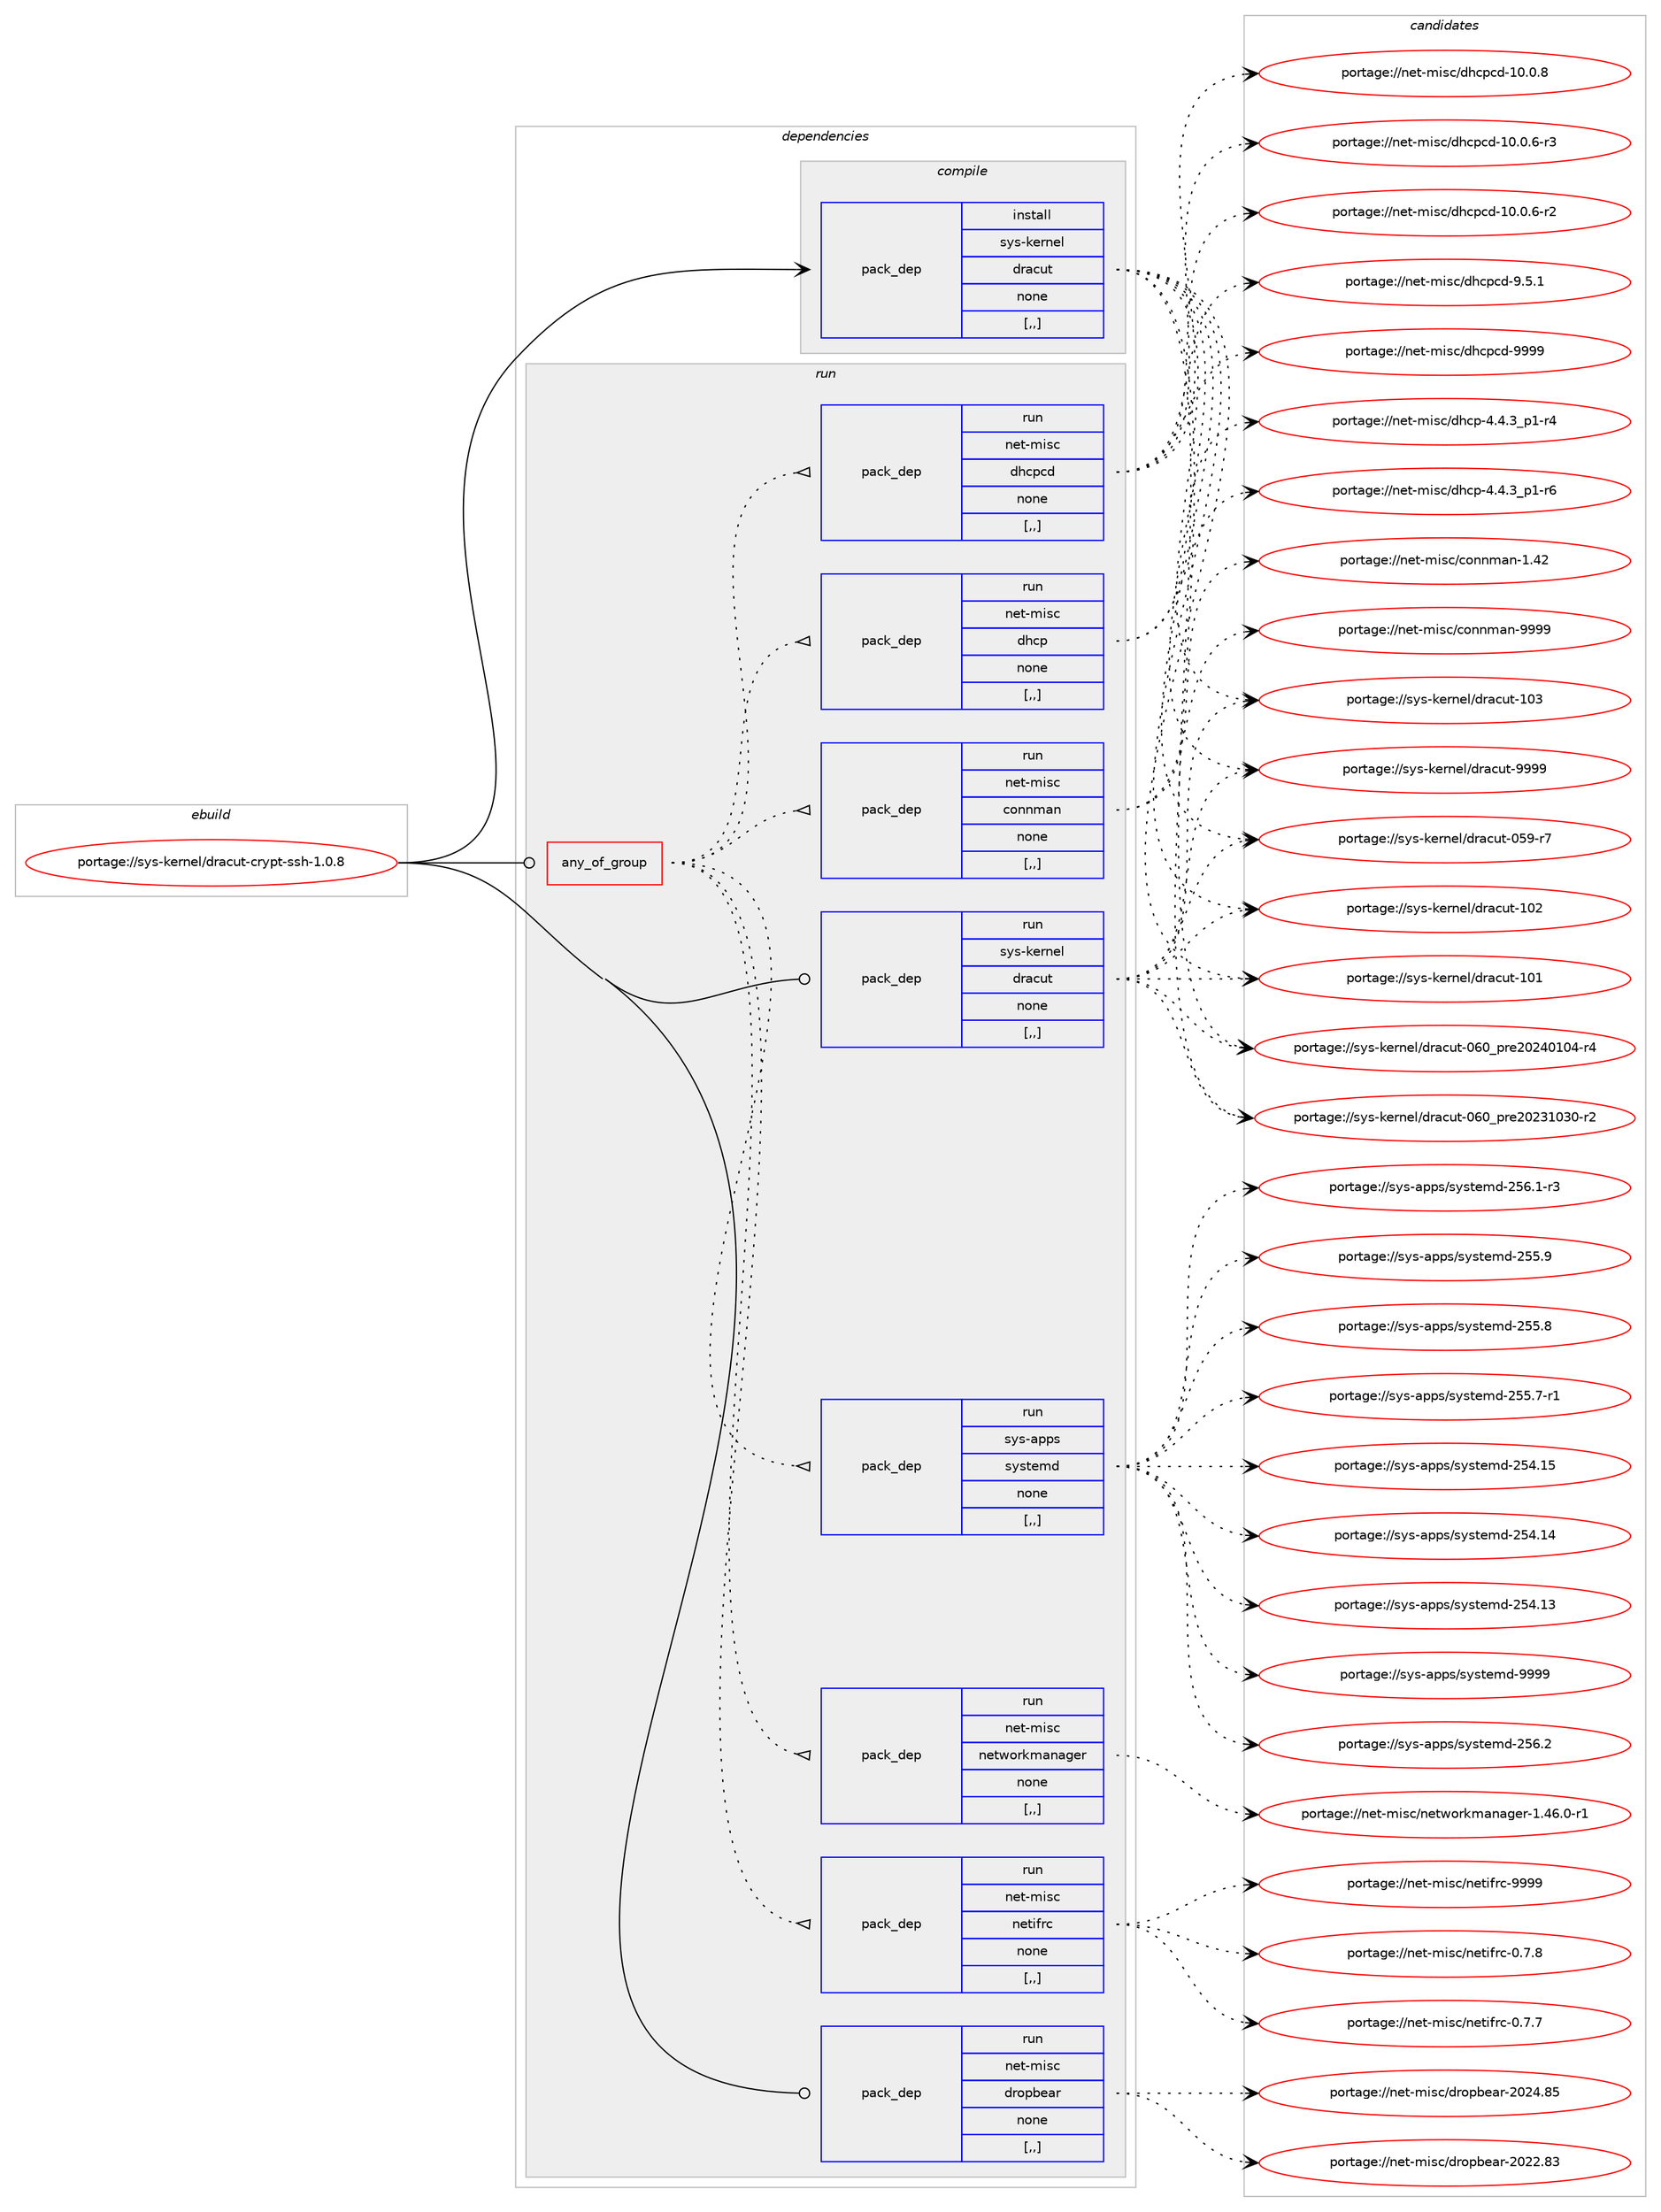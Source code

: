 digraph prolog {

# *************
# Graph options
# *************

newrank=true;
concentrate=true;
compound=true;
graph [rankdir=LR,fontname=Helvetica,fontsize=10,ranksep=1.5];#, ranksep=2.5, nodesep=0.2];
edge  [arrowhead=vee];
node  [fontname=Helvetica,fontsize=10];

# **********
# The ebuild
# **********

subgraph cluster_leftcol {
color=gray;
rank=same;
label=<<i>ebuild</i>>;
id [label="portage://sys-kernel/dracut-crypt-ssh-1.0.8", color=red, width=4, href="../sys-kernel/dracut-crypt-ssh-1.0.8.svg"];
}

# ****************
# The dependencies
# ****************

subgraph cluster_midcol {
color=gray;
label=<<i>dependencies</i>>;
subgraph cluster_compile {
fillcolor="#eeeeee";
style=filled;
label=<<i>compile</i>>;
subgraph pack316683 {
dependency436020 [label=<<TABLE BORDER="0" CELLBORDER="1" CELLSPACING="0" CELLPADDING="4" WIDTH="220"><TR><TD ROWSPAN="6" CELLPADDING="30">pack_dep</TD></TR><TR><TD WIDTH="110">install</TD></TR><TR><TD>sys-kernel</TD></TR><TR><TD>dracut</TD></TR><TR><TD>none</TD></TR><TR><TD>[,,]</TD></TR></TABLE>>, shape=none, color=blue];
}
id:e -> dependency436020:w [weight=20,style="solid",arrowhead="vee"];
}
subgraph cluster_compileandrun {
fillcolor="#eeeeee";
style=filled;
label=<<i>compile and run</i>>;
}
subgraph cluster_run {
fillcolor="#eeeeee";
style=filled;
label=<<i>run</i>>;
subgraph any2757 {
dependency436021 [label=<<TABLE BORDER="0" CELLBORDER="1" CELLSPACING="0" CELLPADDING="4"><TR><TD CELLPADDING="10">any_of_group</TD></TR></TABLE>>, shape=none, color=red];subgraph pack316684 {
dependency436022 [label=<<TABLE BORDER="0" CELLBORDER="1" CELLSPACING="0" CELLPADDING="4" WIDTH="220"><TR><TD ROWSPAN="6" CELLPADDING="30">pack_dep</TD></TR><TR><TD WIDTH="110">run</TD></TR><TR><TD>net-misc</TD></TR><TR><TD>connman</TD></TR><TR><TD>none</TD></TR><TR><TD>[,,]</TD></TR></TABLE>>, shape=none, color=blue];
}
dependency436021:e -> dependency436022:w [weight=20,style="dotted",arrowhead="oinv"];
subgraph pack316685 {
dependency436023 [label=<<TABLE BORDER="0" CELLBORDER="1" CELLSPACING="0" CELLPADDING="4" WIDTH="220"><TR><TD ROWSPAN="6" CELLPADDING="30">pack_dep</TD></TR><TR><TD WIDTH="110">run</TD></TR><TR><TD>net-misc</TD></TR><TR><TD>dhcp</TD></TR><TR><TD>none</TD></TR><TR><TD>[,,]</TD></TR></TABLE>>, shape=none, color=blue];
}
dependency436021:e -> dependency436023:w [weight=20,style="dotted",arrowhead="oinv"];
subgraph pack316686 {
dependency436024 [label=<<TABLE BORDER="0" CELLBORDER="1" CELLSPACING="0" CELLPADDING="4" WIDTH="220"><TR><TD ROWSPAN="6" CELLPADDING="30">pack_dep</TD></TR><TR><TD WIDTH="110">run</TD></TR><TR><TD>net-misc</TD></TR><TR><TD>dhcpcd</TD></TR><TR><TD>none</TD></TR><TR><TD>[,,]</TD></TR></TABLE>>, shape=none, color=blue];
}
dependency436021:e -> dependency436024:w [weight=20,style="dotted",arrowhead="oinv"];
subgraph pack316687 {
dependency436025 [label=<<TABLE BORDER="0" CELLBORDER="1" CELLSPACING="0" CELLPADDING="4" WIDTH="220"><TR><TD ROWSPAN="6" CELLPADDING="30">pack_dep</TD></TR><TR><TD WIDTH="110">run</TD></TR><TR><TD>net-misc</TD></TR><TR><TD>netifrc</TD></TR><TR><TD>none</TD></TR><TR><TD>[,,]</TD></TR></TABLE>>, shape=none, color=blue];
}
dependency436021:e -> dependency436025:w [weight=20,style="dotted",arrowhead="oinv"];
subgraph pack316688 {
dependency436026 [label=<<TABLE BORDER="0" CELLBORDER="1" CELLSPACING="0" CELLPADDING="4" WIDTH="220"><TR><TD ROWSPAN="6" CELLPADDING="30">pack_dep</TD></TR><TR><TD WIDTH="110">run</TD></TR><TR><TD>net-misc</TD></TR><TR><TD>networkmanager</TD></TR><TR><TD>none</TD></TR><TR><TD>[,,]</TD></TR></TABLE>>, shape=none, color=blue];
}
dependency436021:e -> dependency436026:w [weight=20,style="dotted",arrowhead="oinv"];
subgraph pack316689 {
dependency436027 [label=<<TABLE BORDER="0" CELLBORDER="1" CELLSPACING="0" CELLPADDING="4" WIDTH="220"><TR><TD ROWSPAN="6" CELLPADDING="30">pack_dep</TD></TR><TR><TD WIDTH="110">run</TD></TR><TR><TD>sys-apps</TD></TR><TR><TD>systemd</TD></TR><TR><TD>none</TD></TR><TR><TD>[,,]</TD></TR></TABLE>>, shape=none, color=blue];
}
dependency436021:e -> dependency436027:w [weight=20,style="dotted",arrowhead="oinv"];
}
id:e -> dependency436021:w [weight=20,style="solid",arrowhead="odot"];
subgraph pack316690 {
dependency436028 [label=<<TABLE BORDER="0" CELLBORDER="1" CELLSPACING="0" CELLPADDING="4" WIDTH="220"><TR><TD ROWSPAN="6" CELLPADDING="30">pack_dep</TD></TR><TR><TD WIDTH="110">run</TD></TR><TR><TD>net-misc</TD></TR><TR><TD>dropbear</TD></TR><TR><TD>none</TD></TR><TR><TD>[,,]</TD></TR></TABLE>>, shape=none, color=blue];
}
id:e -> dependency436028:w [weight=20,style="solid",arrowhead="odot"];
subgraph pack316691 {
dependency436029 [label=<<TABLE BORDER="0" CELLBORDER="1" CELLSPACING="0" CELLPADDING="4" WIDTH="220"><TR><TD ROWSPAN="6" CELLPADDING="30">pack_dep</TD></TR><TR><TD WIDTH="110">run</TD></TR><TR><TD>sys-kernel</TD></TR><TR><TD>dracut</TD></TR><TR><TD>none</TD></TR><TR><TD>[,,]</TD></TR></TABLE>>, shape=none, color=blue];
}
id:e -> dependency436029:w [weight=20,style="solid",arrowhead="odot"];
}
}

# **************
# The candidates
# **************

subgraph cluster_choices {
rank=same;
color=gray;
label=<<i>candidates</i>>;

subgraph choice316683 {
color=black;
nodesep=1;
choice115121115451071011141101011084710011497991171164557575757 [label="portage://sys-kernel/dracut-9999", color=red, width=4,href="../sys-kernel/dracut-9999.svg"];
choice1151211154510710111411010110847100114979911711645494851 [label="portage://sys-kernel/dracut-103", color=red, width=4,href="../sys-kernel/dracut-103.svg"];
choice1151211154510710111411010110847100114979911711645494850 [label="portage://sys-kernel/dracut-102", color=red, width=4,href="../sys-kernel/dracut-102.svg"];
choice1151211154510710111411010110847100114979911711645494849 [label="portage://sys-kernel/dracut-101", color=red, width=4,href="../sys-kernel/dracut-101.svg"];
choice11512111545107101114110101108471001149799117116454854489511211410150485052484948524511452 [label="portage://sys-kernel/dracut-060_pre20240104-r4", color=red, width=4,href="../sys-kernel/dracut-060_pre20240104-r4.svg"];
choice11512111545107101114110101108471001149799117116454854489511211410150485051494851484511450 [label="portage://sys-kernel/dracut-060_pre20231030-r2", color=red, width=4,href="../sys-kernel/dracut-060_pre20231030-r2.svg"];
choice11512111545107101114110101108471001149799117116454853574511455 [label="portage://sys-kernel/dracut-059-r7", color=red, width=4,href="../sys-kernel/dracut-059-r7.svg"];
dependency436020:e -> choice115121115451071011141101011084710011497991171164557575757:w [style=dotted,weight="100"];
dependency436020:e -> choice1151211154510710111411010110847100114979911711645494851:w [style=dotted,weight="100"];
dependency436020:e -> choice1151211154510710111411010110847100114979911711645494850:w [style=dotted,weight="100"];
dependency436020:e -> choice1151211154510710111411010110847100114979911711645494849:w [style=dotted,weight="100"];
dependency436020:e -> choice11512111545107101114110101108471001149799117116454854489511211410150485052484948524511452:w [style=dotted,weight="100"];
dependency436020:e -> choice11512111545107101114110101108471001149799117116454854489511211410150485051494851484511450:w [style=dotted,weight="100"];
dependency436020:e -> choice11512111545107101114110101108471001149799117116454853574511455:w [style=dotted,weight="100"];
}
subgraph choice316684 {
color=black;
nodesep=1;
choice11010111645109105115994799111110110109971104557575757 [label="portage://net-misc/connman-9999", color=red, width=4,href="../net-misc/connman-9999.svg"];
choice11010111645109105115994799111110110109971104549465250 [label="portage://net-misc/connman-1.42", color=red, width=4,href="../net-misc/connman-1.42.svg"];
dependency436022:e -> choice11010111645109105115994799111110110109971104557575757:w [style=dotted,weight="100"];
dependency436022:e -> choice11010111645109105115994799111110110109971104549465250:w [style=dotted,weight="100"];
}
subgraph choice316685 {
color=black;
nodesep=1;
choice1101011164510910511599471001049911245524652465195112494511454 [label="portage://net-misc/dhcp-4.4.3_p1-r6", color=red, width=4,href="../net-misc/dhcp-4.4.3_p1-r6.svg"];
choice1101011164510910511599471001049911245524652465195112494511452 [label="portage://net-misc/dhcp-4.4.3_p1-r4", color=red, width=4,href="../net-misc/dhcp-4.4.3_p1-r4.svg"];
dependency436023:e -> choice1101011164510910511599471001049911245524652465195112494511454:w [style=dotted,weight="100"];
dependency436023:e -> choice1101011164510910511599471001049911245524652465195112494511452:w [style=dotted,weight="100"];
}
subgraph choice316686 {
color=black;
nodesep=1;
choice11010111645109105115994710010499112991004557575757 [label="portage://net-misc/dhcpcd-9999", color=red, width=4,href="../net-misc/dhcpcd-9999.svg"];
choice110101116451091051159947100104991129910045494846484656 [label="portage://net-misc/dhcpcd-10.0.8", color=red, width=4,href="../net-misc/dhcpcd-10.0.8.svg"];
choice1101011164510910511599471001049911299100454948464846544511451 [label="portage://net-misc/dhcpcd-10.0.6-r3", color=red, width=4,href="../net-misc/dhcpcd-10.0.6-r3.svg"];
choice1101011164510910511599471001049911299100454948464846544511450 [label="portage://net-misc/dhcpcd-10.0.6-r2", color=red, width=4,href="../net-misc/dhcpcd-10.0.6-r2.svg"];
choice1101011164510910511599471001049911299100455746534649 [label="portage://net-misc/dhcpcd-9.5.1", color=red, width=4,href="../net-misc/dhcpcd-9.5.1.svg"];
dependency436024:e -> choice11010111645109105115994710010499112991004557575757:w [style=dotted,weight="100"];
dependency436024:e -> choice110101116451091051159947100104991129910045494846484656:w [style=dotted,weight="100"];
dependency436024:e -> choice1101011164510910511599471001049911299100454948464846544511451:w [style=dotted,weight="100"];
dependency436024:e -> choice1101011164510910511599471001049911299100454948464846544511450:w [style=dotted,weight="100"];
dependency436024:e -> choice1101011164510910511599471001049911299100455746534649:w [style=dotted,weight="100"];
}
subgraph choice316687 {
color=black;
nodesep=1;
choice110101116451091051159947110101116105102114994557575757 [label="portage://net-misc/netifrc-9999", color=red, width=4,href="../net-misc/netifrc-9999.svg"];
choice11010111645109105115994711010111610510211499454846554656 [label="portage://net-misc/netifrc-0.7.8", color=red, width=4,href="../net-misc/netifrc-0.7.8.svg"];
choice11010111645109105115994711010111610510211499454846554655 [label="portage://net-misc/netifrc-0.7.7", color=red, width=4,href="../net-misc/netifrc-0.7.7.svg"];
dependency436025:e -> choice110101116451091051159947110101116105102114994557575757:w [style=dotted,weight="100"];
dependency436025:e -> choice11010111645109105115994711010111610510211499454846554656:w [style=dotted,weight="100"];
dependency436025:e -> choice11010111645109105115994711010111610510211499454846554655:w [style=dotted,weight="100"];
}
subgraph choice316688 {
color=black;
nodesep=1;
choice1101011164510910511599471101011161191111141071099711097103101114454946525446484511449 [label="portage://net-misc/networkmanager-1.46.0-r1", color=red, width=4,href="../net-misc/networkmanager-1.46.0-r1.svg"];
dependency436026:e -> choice1101011164510910511599471101011161191111141071099711097103101114454946525446484511449:w [style=dotted,weight="100"];
}
subgraph choice316689 {
color=black;
nodesep=1;
choice1151211154597112112115471151211151161011091004557575757 [label="portage://sys-apps/systemd-9999", color=red, width=4,href="../sys-apps/systemd-9999.svg"];
choice115121115459711211211547115121115116101109100455053544650 [label="portage://sys-apps/systemd-256.2", color=red, width=4,href="../sys-apps/systemd-256.2.svg"];
choice1151211154597112112115471151211151161011091004550535446494511451 [label="portage://sys-apps/systemd-256.1-r3", color=red, width=4,href="../sys-apps/systemd-256.1-r3.svg"];
choice115121115459711211211547115121115116101109100455053534657 [label="portage://sys-apps/systemd-255.9", color=red, width=4,href="../sys-apps/systemd-255.9.svg"];
choice115121115459711211211547115121115116101109100455053534656 [label="portage://sys-apps/systemd-255.8", color=red, width=4,href="../sys-apps/systemd-255.8.svg"];
choice1151211154597112112115471151211151161011091004550535346554511449 [label="portage://sys-apps/systemd-255.7-r1", color=red, width=4,href="../sys-apps/systemd-255.7-r1.svg"];
choice11512111545971121121154711512111511610110910045505352464953 [label="portage://sys-apps/systemd-254.15", color=red, width=4,href="../sys-apps/systemd-254.15.svg"];
choice11512111545971121121154711512111511610110910045505352464952 [label="portage://sys-apps/systemd-254.14", color=red, width=4,href="../sys-apps/systemd-254.14.svg"];
choice11512111545971121121154711512111511610110910045505352464951 [label="portage://sys-apps/systemd-254.13", color=red, width=4,href="../sys-apps/systemd-254.13.svg"];
dependency436027:e -> choice1151211154597112112115471151211151161011091004557575757:w [style=dotted,weight="100"];
dependency436027:e -> choice115121115459711211211547115121115116101109100455053544650:w [style=dotted,weight="100"];
dependency436027:e -> choice1151211154597112112115471151211151161011091004550535446494511451:w [style=dotted,weight="100"];
dependency436027:e -> choice115121115459711211211547115121115116101109100455053534657:w [style=dotted,weight="100"];
dependency436027:e -> choice115121115459711211211547115121115116101109100455053534656:w [style=dotted,weight="100"];
dependency436027:e -> choice1151211154597112112115471151211151161011091004550535346554511449:w [style=dotted,weight="100"];
dependency436027:e -> choice11512111545971121121154711512111511610110910045505352464953:w [style=dotted,weight="100"];
dependency436027:e -> choice11512111545971121121154711512111511610110910045505352464952:w [style=dotted,weight="100"];
dependency436027:e -> choice11512111545971121121154711512111511610110910045505352464951:w [style=dotted,weight="100"];
}
subgraph choice316690 {
color=black;
nodesep=1;
choice11010111645109105115994710011411111298101971144550485052465653 [label="portage://net-misc/dropbear-2024.85", color=red, width=4,href="../net-misc/dropbear-2024.85.svg"];
choice11010111645109105115994710011411111298101971144550485050465651 [label="portage://net-misc/dropbear-2022.83", color=red, width=4,href="../net-misc/dropbear-2022.83.svg"];
dependency436028:e -> choice11010111645109105115994710011411111298101971144550485052465653:w [style=dotted,weight="100"];
dependency436028:e -> choice11010111645109105115994710011411111298101971144550485050465651:w [style=dotted,weight="100"];
}
subgraph choice316691 {
color=black;
nodesep=1;
choice115121115451071011141101011084710011497991171164557575757 [label="portage://sys-kernel/dracut-9999", color=red, width=4,href="../sys-kernel/dracut-9999.svg"];
choice1151211154510710111411010110847100114979911711645494851 [label="portage://sys-kernel/dracut-103", color=red, width=4,href="../sys-kernel/dracut-103.svg"];
choice1151211154510710111411010110847100114979911711645494850 [label="portage://sys-kernel/dracut-102", color=red, width=4,href="../sys-kernel/dracut-102.svg"];
choice1151211154510710111411010110847100114979911711645494849 [label="portage://sys-kernel/dracut-101", color=red, width=4,href="../sys-kernel/dracut-101.svg"];
choice11512111545107101114110101108471001149799117116454854489511211410150485052484948524511452 [label="portage://sys-kernel/dracut-060_pre20240104-r4", color=red, width=4,href="../sys-kernel/dracut-060_pre20240104-r4.svg"];
choice11512111545107101114110101108471001149799117116454854489511211410150485051494851484511450 [label="portage://sys-kernel/dracut-060_pre20231030-r2", color=red, width=4,href="../sys-kernel/dracut-060_pre20231030-r2.svg"];
choice11512111545107101114110101108471001149799117116454853574511455 [label="portage://sys-kernel/dracut-059-r7", color=red, width=4,href="../sys-kernel/dracut-059-r7.svg"];
dependency436029:e -> choice115121115451071011141101011084710011497991171164557575757:w [style=dotted,weight="100"];
dependency436029:e -> choice1151211154510710111411010110847100114979911711645494851:w [style=dotted,weight="100"];
dependency436029:e -> choice1151211154510710111411010110847100114979911711645494850:w [style=dotted,weight="100"];
dependency436029:e -> choice1151211154510710111411010110847100114979911711645494849:w [style=dotted,weight="100"];
dependency436029:e -> choice11512111545107101114110101108471001149799117116454854489511211410150485052484948524511452:w [style=dotted,weight="100"];
dependency436029:e -> choice11512111545107101114110101108471001149799117116454854489511211410150485051494851484511450:w [style=dotted,weight="100"];
dependency436029:e -> choice11512111545107101114110101108471001149799117116454853574511455:w [style=dotted,weight="100"];
}
}

}
